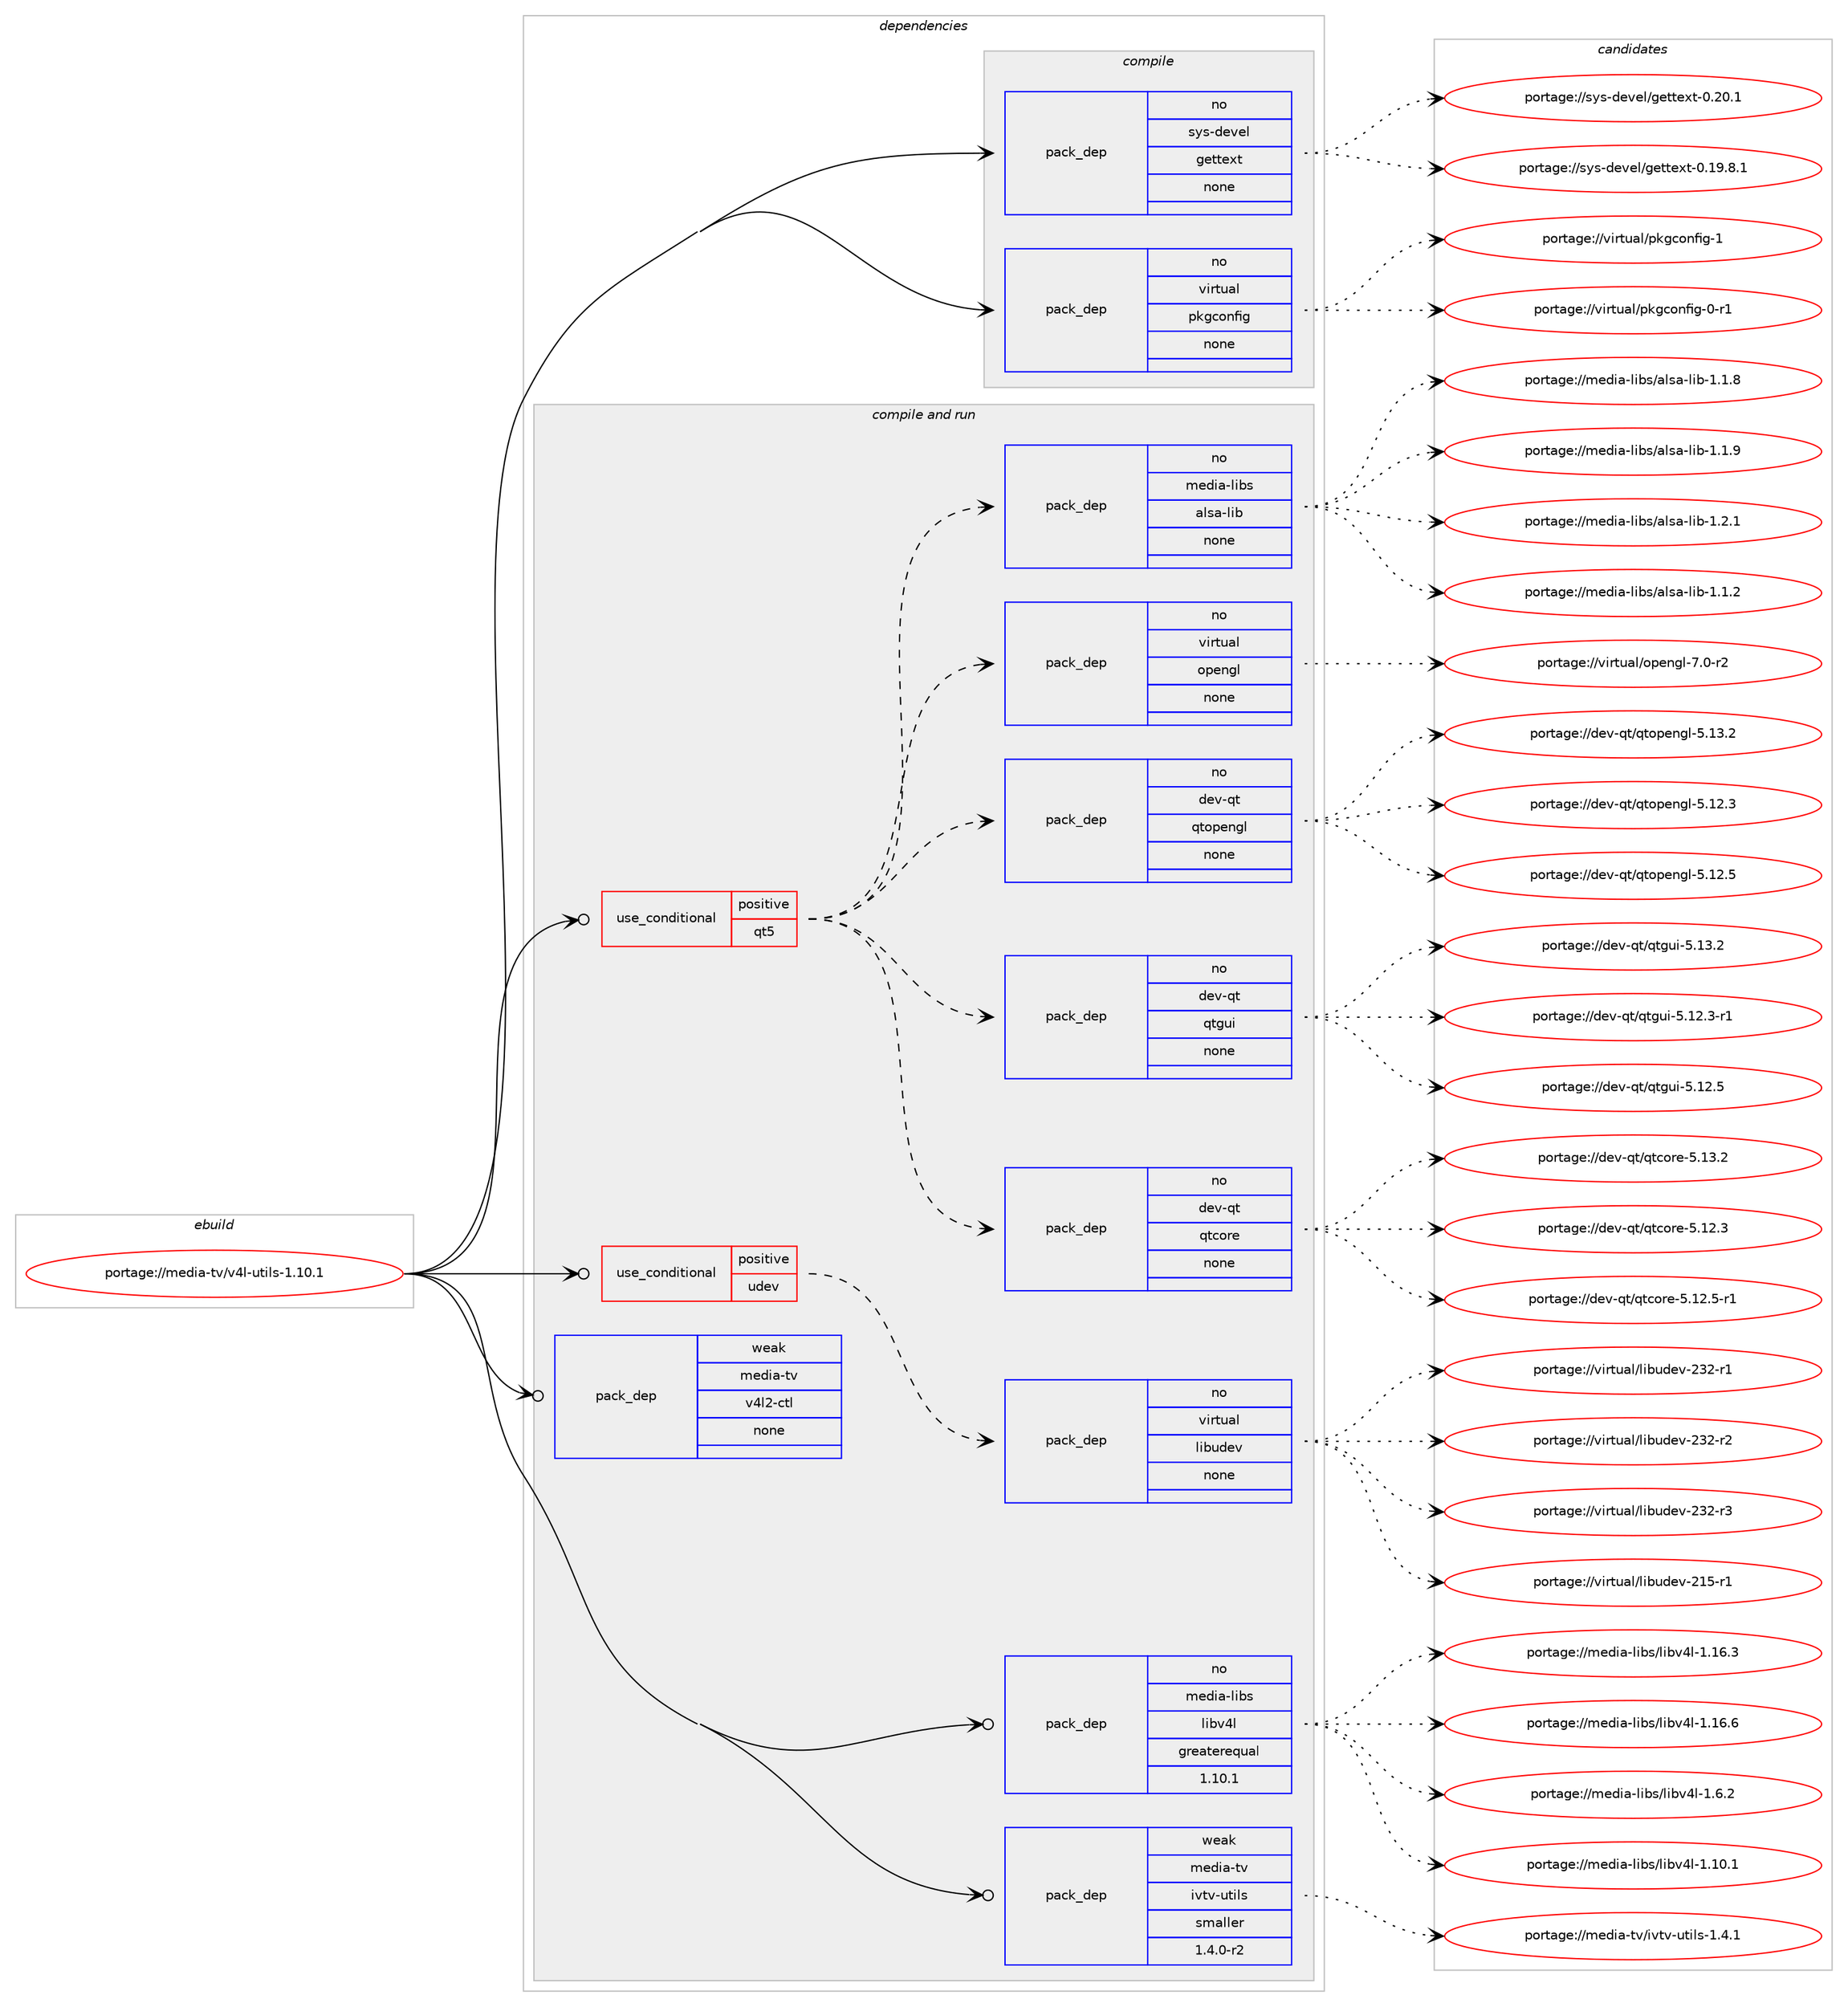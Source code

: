 digraph prolog {

# *************
# Graph options
# *************

newrank=true;
concentrate=true;
compound=true;
graph [rankdir=LR,fontname=Helvetica,fontsize=10,ranksep=1.5];#, ranksep=2.5, nodesep=0.2];
edge  [arrowhead=vee];
node  [fontname=Helvetica,fontsize=10];

# **********
# The ebuild
# **********

subgraph cluster_leftcol {
color=gray;
rank=same;
label=<<i>ebuild</i>>;
id [label="portage://media-tv/v4l-utils-1.10.1", color=red, width=4, href="../media-tv/v4l-utils-1.10.1.svg"];
}

# ****************
# The dependencies
# ****************

subgraph cluster_midcol {
color=gray;
label=<<i>dependencies</i>>;
subgraph cluster_compile {
fillcolor="#eeeeee";
style=filled;
label=<<i>compile</i>>;
subgraph pack248732 {
dependency338406 [label=<<TABLE BORDER="0" CELLBORDER="1" CELLSPACING="0" CELLPADDING="4" WIDTH="220"><TR><TD ROWSPAN="6" CELLPADDING="30">pack_dep</TD></TR><TR><TD WIDTH="110">no</TD></TR><TR><TD>sys-devel</TD></TR><TR><TD>gettext</TD></TR><TR><TD>none</TD></TR><TR><TD></TD></TR></TABLE>>, shape=none, color=blue];
}
id:e -> dependency338406:w [weight=20,style="solid",arrowhead="vee"];
subgraph pack248733 {
dependency338407 [label=<<TABLE BORDER="0" CELLBORDER="1" CELLSPACING="0" CELLPADDING="4" WIDTH="220"><TR><TD ROWSPAN="6" CELLPADDING="30">pack_dep</TD></TR><TR><TD WIDTH="110">no</TD></TR><TR><TD>virtual</TD></TR><TR><TD>pkgconfig</TD></TR><TR><TD>none</TD></TR><TR><TD></TD></TR></TABLE>>, shape=none, color=blue];
}
id:e -> dependency338407:w [weight=20,style="solid",arrowhead="vee"];
}
subgraph cluster_compileandrun {
fillcolor="#eeeeee";
style=filled;
label=<<i>compile and run</i>>;
subgraph cond84121 {
dependency338408 [label=<<TABLE BORDER="0" CELLBORDER="1" CELLSPACING="0" CELLPADDING="4"><TR><TD ROWSPAN="3" CELLPADDING="10">use_conditional</TD></TR><TR><TD>positive</TD></TR><TR><TD>qt5</TD></TR></TABLE>>, shape=none, color=red];
subgraph pack248734 {
dependency338409 [label=<<TABLE BORDER="0" CELLBORDER="1" CELLSPACING="0" CELLPADDING="4" WIDTH="220"><TR><TD ROWSPAN="6" CELLPADDING="30">pack_dep</TD></TR><TR><TD WIDTH="110">no</TD></TR><TR><TD>dev-qt</TD></TR><TR><TD>qtcore</TD></TR><TR><TD>none</TD></TR><TR><TD></TD></TR></TABLE>>, shape=none, color=blue];
}
dependency338408:e -> dependency338409:w [weight=20,style="dashed",arrowhead="vee"];
subgraph pack248735 {
dependency338410 [label=<<TABLE BORDER="0" CELLBORDER="1" CELLSPACING="0" CELLPADDING="4" WIDTH="220"><TR><TD ROWSPAN="6" CELLPADDING="30">pack_dep</TD></TR><TR><TD WIDTH="110">no</TD></TR><TR><TD>dev-qt</TD></TR><TR><TD>qtgui</TD></TR><TR><TD>none</TD></TR><TR><TD></TD></TR></TABLE>>, shape=none, color=blue];
}
dependency338408:e -> dependency338410:w [weight=20,style="dashed",arrowhead="vee"];
subgraph pack248736 {
dependency338411 [label=<<TABLE BORDER="0" CELLBORDER="1" CELLSPACING="0" CELLPADDING="4" WIDTH="220"><TR><TD ROWSPAN="6" CELLPADDING="30">pack_dep</TD></TR><TR><TD WIDTH="110">no</TD></TR><TR><TD>dev-qt</TD></TR><TR><TD>qtopengl</TD></TR><TR><TD>none</TD></TR><TR><TD></TD></TR></TABLE>>, shape=none, color=blue];
}
dependency338408:e -> dependency338411:w [weight=20,style="dashed",arrowhead="vee"];
subgraph pack248737 {
dependency338412 [label=<<TABLE BORDER="0" CELLBORDER="1" CELLSPACING="0" CELLPADDING="4" WIDTH="220"><TR><TD ROWSPAN="6" CELLPADDING="30">pack_dep</TD></TR><TR><TD WIDTH="110">no</TD></TR><TR><TD>virtual</TD></TR><TR><TD>opengl</TD></TR><TR><TD>none</TD></TR><TR><TD></TD></TR></TABLE>>, shape=none, color=blue];
}
dependency338408:e -> dependency338412:w [weight=20,style="dashed",arrowhead="vee"];
subgraph pack248738 {
dependency338413 [label=<<TABLE BORDER="0" CELLBORDER="1" CELLSPACING="0" CELLPADDING="4" WIDTH="220"><TR><TD ROWSPAN="6" CELLPADDING="30">pack_dep</TD></TR><TR><TD WIDTH="110">no</TD></TR><TR><TD>media-libs</TD></TR><TR><TD>alsa-lib</TD></TR><TR><TD>none</TD></TR><TR><TD></TD></TR></TABLE>>, shape=none, color=blue];
}
dependency338408:e -> dependency338413:w [weight=20,style="dashed",arrowhead="vee"];
}
id:e -> dependency338408:w [weight=20,style="solid",arrowhead="odotvee"];
subgraph cond84122 {
dependency338414 [label=<<TABLE BORDER="0" CELLBORDER="1" CELLSPACING="0" CELLPADDING="4"><TR><TD ROWSPAN="3" CELLPADDING="10">use_conditional</TD></TR><TR><TD>positive</TD></TR><TR><TD>udev</TD></TR></TABLE>>, shape=none, color=red];
subgraph pack248739 {
dependency338415 [label=<<TABLE BORDER="0" CELLBORDER="1" CELLSPACING="0" CELLPADDING="4" WIDTH="220"><TR><TD ROWSPAN="6" CELLPADDING="30">pack_dep</TD></TR><TR><TD WIDTH="110">no</TD></TR><TR><TD>virtual</TD></TR><TR><TD>libudev</TD></TR><TR><TD>none</TD></TR><TR><TD></TD></TR></TABLE>>, shape=none, color=blue];
}
dependency338414:e -> dependency338415:w [weight=20,style="dashed",arrowhead="vee"];
}
id:e -> dependency338414:w [weight=20,style="solid",arrowhead="odotvee"];
subgraph pack248740 {
dependency338416 [label=<<TABLE BORDER="0" CELLBORDER="1" CELLSPACING="0" CELLPADDING="4" WIDTH="220"><TR><TD ROWSPAN="6" CELLPADDING="30">pack_dep</TD></TR><TR><TD WIDTH="110">no</TD></TR><TR><TD>media-libs</TD></TR><TR><TD>libv4l</TD></TR><TR><TD>greaterequal</TD></TR><TR><TD>1.10.1</TD></TR></TABLE>>, shape=none, color=blue];
}
id:e -> dependency338416:w [weight=20,style="solid",arrowhead="odotvee"];
subgraph pack248741 {
dependency338417 [label=<<TABLE BORDER="0" CELLBORDER="1" CELLSPACING="0" CELLPADDING="4" WIDTH="220"><TR><TD ROWSPAN="6" CELLPADDING="30">pack_dep</TD></TR><TR><TD WIDTH="110">weak</TD></TR><TR><TD>media-tv</TD></TR><TR><TD>ivtv-utils</TD></TR><TR><TD>smaller</TD></TR><TR><TD>1.4.0-r2</TD></TR></TABLE>>, shape=none, color=blue];
}
id:e -> dependency338417:w [weight=20,style="solid",arrowhead="odotvee"];
subgraph pack248742 {
dependency338418 [label=<<TABLE BORDER="0" CELLBORDER="1" CELLSPACING="0" CELLPADDING="4" WIDTH="220"><TR><TD ROWSPAN="6" CELLPADDING="30">pack_dep</TD></TR><TR><TD WIDTH="110">weak</TD></TR><TR><TD>media-tv</TD></TR><TR><TD>v4l2-ctl</TD></TR><TR><TD>none</TD></TR><TR><TD></TD></TR></TABLE>>, shape=none, color=blue];
}
id:e -> dependency338418:w [weight=20,style="solid",arrowhead="odotvee"];
}
subgraph cluster_run {
fillcolor="#eeeeee";
style=filled;
label=<<i>run</i>>;
}
}

# **************
# The candidates
# **************

subgraph cluster_choices {
rank=same;
color=gray;
label=<<i>candidates</i>>;

subgraph choice248732 {
color=black;
nodesep=1;
choiceportage1151211154510010111810110847103101116116101120116454846495746564649 [label="portage://sys-devel/gettext-0.19.8.1", color=red, width=4,href="../sys-devel/gettext-0.19.8.1.svg"];
choiceportage115121115451001011181011084710310111611610112011645484650484649 [label="portage://sys-devel/gettext-0.20.1", color=red, width=4,href="../sys-devel/gettext-0.20.1.svg"];
dependency338406:e -> choiceportage1151211154510010111810110847103101116116101120116454846495746564649:w [style=dotted,weight="100"];
dependency338406:e -> choiceportage115121115451001011181011084710310111611610112011645484650484649:w [style=dotted,weight="100"];
}
subgraph choice248733 {
color=black;
nodesep=1;
choiceportage11810511411611797108471121071039911111010210510345484511449 [label="portage://virtual/pkgconfig-0-r1", color=red, width=4,href="../virtual/pkgconfig-0-r1.svg"];
choiceportage1181051141161179710847112107103991111101021051034549 [label="portage://virtual/pkgconfig-1", color=red, width=4,href="../virtual/pkgconfig-1.svg"];
dependency338407:e -> choiceportage11810511411611797108471121071039911111010210510345484511449:w [style=dotted,weight="100"];
dependency338407:e -> choiceportage1181051141161179710847112107103991111101021051034549:w [style=dotted,weight="100"];
}
subgraph choice248734 {
color=black;
nodesep=1;
choiceportage10010111845113116471131169911111410145534649504651 [label="portage://dev-qt/qtcore-5.12.3", color=red, width=4,href="../dev-qt/qtcore-5.12.3.svg"];
choiceportage100101118451131164711311699111114101455346495046534511449 [label="portage://dev-qt/qtcore-5.12.5-r1", color=red, width=4,href="../dev-qt/qtcore-5.12.5-r1.svg"];
choiceportage10010111845113116471131169911111410145534649514650 [label="portage://dev-qt/qtcore-5.13.2", color=red, width=4,href="../dev-qt/qtcore-5.13.2.svg"];
dependency338409:e -> choiceportage10010111845113116471131169911111410145534649504651:w [style=dotted,weight="100"];
dependency338409:e -> choiceportage100101118451131164711311699111114101455346495046534511449:w [style=dotted,weight="100"];
dependency338409:e -> choiceportage10010111845113116471131169911111410145534649514650:w [style=dotted,weight="100"];
}
subgraph choice248735 {
color=black;
nodesep=1;
choiceportage1001011184511311647113116103117105455346495046514511449 [label="portage://dev-qt/qtgui-5.12.3-r1", color=red, width=4,href="../dev-qt/qtgui-5.12.3-r1.svg"];
choiceportage100101118451131164711311610311710545534649504653 [label="portage://dev-qt/qtgui-5.12.5", color=red, width=4,href="../dev-qt/qtgui-5.12.5.svg"];
choiceportage100101118451131164711311610311710545534649514650 [label="portage://dev-qt/qtgui-5.13.2", color=red, width=4,href="../dev-qt/qtgui-5.13.2.svg"];
dependency338410:e -> choiceportage1001011184511311647113116103117105455346495046514511449:w [style=dotted,weight="100"];
dependency338410:e -> choiceportage100101118451131164711311610311710545534649504653:w [style=dotted,weight="100"];
dependency338410:e -> choiceportage100101118451131164711311610311710545534649514650:w [style=dotted,weight="100"];
}
subgraph choice248736 {
color=black;
nodesep=1;
choiceportage100101118451131164711311611111210111010310845534649504651 [label="portage://dev-qt/qtopengl-5.12.3", color=red, width=4,href="../dev-qt/qtopengl-5.12.3.svg"];
choiceportage100101118451131164711311611111210111010310845534649504653 [label="portage://dev-qt/qtopengl-5.12.5", color=red, width=4,href="../dev-qt/qtopengl-5.12.5.svg"];
choiceportage100101118451131164711311611111210111010310845534649514650 [label="portage://dev-qt/qtopengl-5.13.2", color=red, width=4,href="../dev-qt/qtopengl-5.13.2.svg"];
dependency338411:e -> choiceportage100101118451131164711311611111210111010310845534649504651:w [style=dotted,weight="100"];
dependency338411:e -> choiceportage100101118451131164711311611111210111010310845534649504653:w [style=dotted,weight="100"];
dependency338411:e -> choiceportage100101118451131164711311611111210111010310845534649514650:w [style=dotted,weight="100"];
}
subgraph choice248737 {
color=black;
nodesep=1;
choiceportage1181051141161179710847111112101110103108455546484511450 [label="portage://virtual/opengl-7.0-r2", color=red, width=4,href="../virtual/opengl-7.0-r2.svg"];
dependency338412:e -> choiceportage1181051141161179710847111112101110103108455546484511450:w [style=dotted,weight="100"];
}
subgraph choice248738 {
color=black;
nodesep=1;
choiceportage1091011001059745108105981154797108115974510810598454946494650 [label="portage://media-libs/alsa-lib-1.1.2", color=red, width=4,href="../media-libs/alsa-lib-1.1.2.svg"];
choiceportage1091011001059745108105981154797108115974510810598454946494656 [label="portage://media-libs/alsa-lib-1.1.8", color=red, width=4,href="../media-libs/alsa-lib-1.1.8.svg"];
choiceportage1091011001059745108105981154797108115974510810598454946494657 [label="portage://media-libs/alsa-lib-1.1.9", color=red, width=4,href="../media-libs/alsa-lib-1.1.9.svg"];
choiceportage1091011001059745108105981154797108115974510810598454946504649 [label="portage://media-libs/alsa-lib-1.2.1", color=red, width=4,href="../media-libs/alsa-lib-1.2.1.svg"];
dependency338413:e -> choiceportage1091011001059745108105981154797108115974510810598454946494650:w [style=dotted,weight="100"];
dependency338413:e -> choiceportage1091011001059745108105981154797108115974510810598454946494656:w [style=dotted,weight="100"];
dependency338413:e -> choiceportage1091011001059745108105981154797108115974510810598454946494657:w [style=dotted,weight="100"];
dependency338413:e -> choiceportage1091011001059745108105981154797108115974510810598454946504649:w [style=dotted,weight="100"];
}
subgraph choice248739 {
color=black;
nodesep=1;
choiceportage118105114116117971084710810598117100101118455049534511449 [label="portage://virtual/libudev-215-r1", color=red, width=4,href="../virtual/libudev-215-r1.svg"];
choiceportage118105114116117971084710810598117100101118455051504511449 [label="portage://virtual/libudev-232-r1", color=red, width=4,href="../virtual/libudev-232-r1.svg"];
choiceportage118105114116117971084710810598117100101118455051504511450 [label="portage://virtual/libudev-232-r2", color=red, width=4,href="../virtual/libudev-232-r2.svg"];
choiceportage118105114116117971084710810598117100101118455051504511451 [label="portage://virtual/libudev-232-r3", color=red, width=4,href="../virtual/libudev-232-r3.svg"];
dependency338415:e -> choiceportage118105114116117971084710810598117100101118455049534511449:w [style=dotted,weight="100"];
dependency338415:e -> choiceportage118105114116117971084710810598117100101118455051504511449:w [style=dotted,weight="100"];
dependency338415:e -> choiceportage118105114116117971084710810598117100101118455051504511450:w [style=dotted,weight="100"];
dependency338415:e -> choiceportage118105114116117971084710810598117100101118455051504511451:w [style=dotted,weight="100"];
}
subgraph choice248740 {
color=black;
nodesep=1;
choiceportage10910110010597451081059811547108105981185210845494649484649 [label="portage://media-libs/libv4l-1.10.1", color=red, width=4,href="../media-libs/libv4l-1.10.1.svg"];
choiceportage10910110010597451081059811547108105981185210845494649544651 [label="portage://media-libs/libv4l-1.16.3", color=red, width=4,href="../media-libs/libv4l-1.16.3.svg"];
choiceportage10910110010597451081059811547108105981185210845494649544654 [label="portage://media-libs/libv4l-1.16.6", color=red, width=4,href="../media-libs/libv4l-1.16.6.svg"];
choiceportage109101100105974510810598115471081059811852108454946544650 [label="portage://media-libs/libv4l-1.6.2", color=red, width=4,href="../media-libs/libv4l-1.6.2.svg"];
dependency338416:e -> choiceportage10910110010597451081059811547108105981185210845494649484649:w [style=dotted,weight="100"];
dependency338416:e -> choiceportage10910110010597451081059811547108105981185210845494649544651:w [style=dotted,weight="100"];
dependency338416:e -> choiceportage10910110010597451081059811547108105981185210845494649544654:w [style=dotted,weight="100"];
dependency338416:e -> choiceportage109101100105974510810598115471081059811852108454946544650:w [style=dotted,weight="100"];
}
subgraph choice248741 {
color=black;
nodesep=1;
choiceportage10910110010597451161184710511811611845117116105108115454946524649 [label="portage://media-tv/ivtv-utils-1.4.1", color=red, width=4,href="../media-tv/ivtv-utils-1.4.1.svg"];
dependency338417:e -> choiceportage10910110010597451161184710511811611845117116105108115454946524649:w [style=dotted,weight="100"];
}
subgraph choice248742 {
color=black;
nodesep=1;
}
}

}

